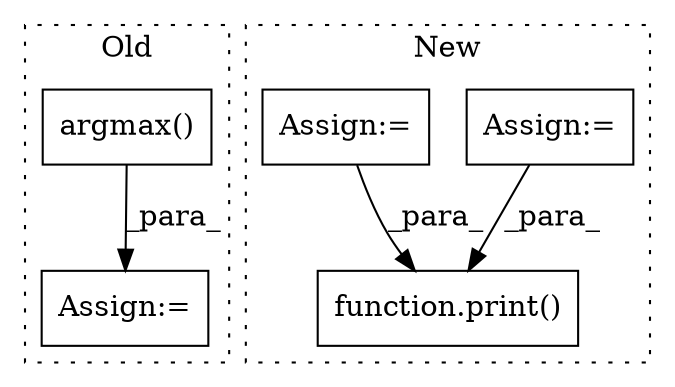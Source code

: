 digraph G {
subgraph cluster0 {
1 [label="argmax()" a="75" s="4631,4642" l="10,1" shape="box"];
5 [label="Assign:=" a="68" s="4628" l="3" shape="box"];
label = "Old";
style="dotted";
}
subgraph cluster1 {
2 [label="function.print()" a="75" s="5879,5936" l="6,1" shape="box"];
3 [label="Assign:=" a="68" s="5531" l="3" shape="box"];
4 [label="Assign:=" a="68" s="5556" l="3" shape="box"];
label = "New";
style="dotted";
}
1 -> 5 [label="_para_"];
3 -> 2 [label="_para_"];
4 -> 2 [label="_para_"];
}